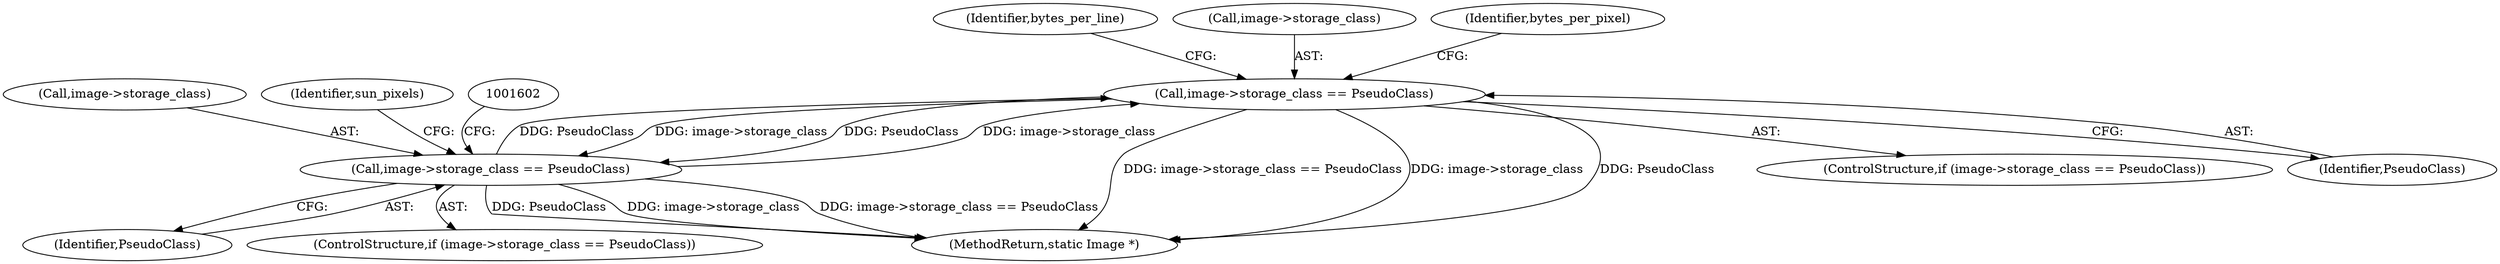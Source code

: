 digraph "0_ImageMagick_6b4aff0f117b978502ee5bcd6e753c17aec5a961@pointer" {
"1001163" [label="(Call,image->storage_class == PseudoClass)"];
"1001596" [label="(Call,image->storage_class == PseudoClass)"];
"1001163" [label="(Call,image->storage_class == PseudoClass)"];
"1001710" [label="(MethodReturn,static Image *)"];
"1001162" [label="(ControlStructure,if (image->storage_class == PseudoClass))"];
"1001171" [label="(Identifier,bytes_per_line)"];
"1001163" [label="(Call,image->storage_class == PseudoClass)"];
"1001597" [label="(Call,image->storage_class)"];
"1001607" [label="(Identifier,sun_pixels)"];
"1001600" [label="(Identifier,PseudoClass)"];
"1001164" [label="(Call,image->storage_class)"];
"1001596" [label="(Call,image->storage_class == PseudoClass)"];
"1001324" [label="(Identifier,bytes_per_pixel)"];
"1001167" [label="(Identifier,PseudoClass)"];
"1001595" [label="(ControlStructure,if (image->storage_class == PseudoClass))"];
"1001163" -> "1001162"  [label="AST: "];
"1001163" -> "1001167"  [label="CFG: "];
"1001164" -> "1001163"  [label="AST: "];
"1001167" -> "1001163"  [label="AST: "];
"1001171" -> "1001163"  [label="CFG: "];
"1001324" -> "1001163"  [label="CFG: "];
"1001163" -> "1001710"  [label="DDG: image->storage_class == PseudoClass"];
"1001163" -> "1001710"  [label="DDG: image->storage_class"];
"1001163" -> "1001710"  [label="DDG: PseudoClass"];
"1001596" -> "1001163"  [label="DDG: image->storage_class"];
"1001596" -> "1001163"  [label="DDG: PseudoClass"];
"1001163" -> "1001596"  [label="DDG: image->storage_class"];
"1001163" -> "1001596"  [label="DDG: PseudoClass"];
"1001596" -> "1001595"  [label="AST: "];
"1001596" -> "1001600"  [label="CFG: "];
"1001597" -> "1001596"  [label="AST: "];
"1001600" -> "1001596"  [label="AST: "];
"1001602" -> "1001596"  [label="CFG: "];
"1001607" -> "1001596"  [label="CFG: "];
"1001596" -> "1001710"  [label="DDG: PseudoClass"];
"1001596" -> "1001710"  [label="DDG: image->storage_class"];
"1001596" -> "1001710"  [label="DDG: image->storage_class == PseudoClass"];
}
